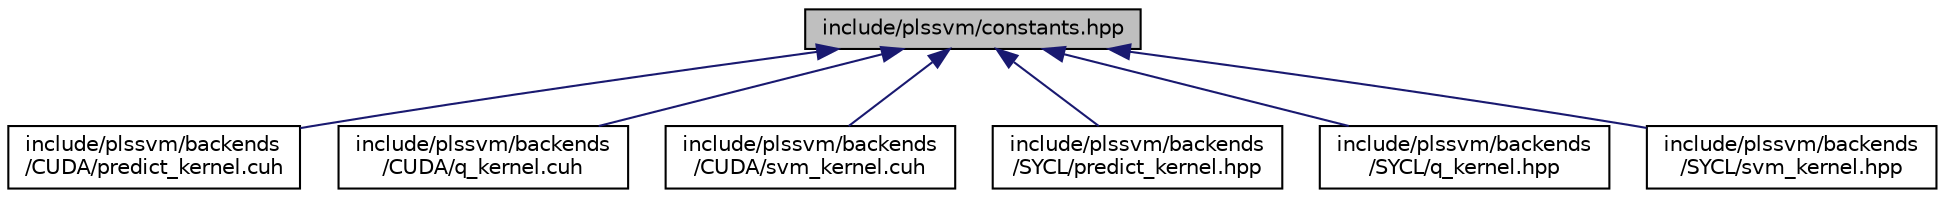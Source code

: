 digraph "include/plssvm/constants.hpp"
{
 // LATEX_PDF_SIZE
  edge [fontname="Helvetica",fontsize="10",labelfontname="Helvetica",labelfontsize="10"];
  node [fontname="Helvetica",fontsize="10",shape=record];
  Node1 [label="include/plssvm/constants.hpp",height=0.2,width=0.4,color="black", fillcolor="grey75", style="filled", fontcolor="black",tooltip="Global type definitions and compile-time constants."];
  Node1 -> Node2 [dir="back",color="midnightblue",fontsize="10",style="solid",fontname="Helvetica"];
  Node2 [label="include/plssvm/backends\l/CUDA/predict_kernel.cuh",height=0.2,width=0.4,color="black", fillcolor="white", style="filled",URL="$predict__kernel_8cuh.html",tooltip="Defines the functions used for prediction for the C-SVM using the CUDA backend."];
  Node1 -> Node3 [dir="back",color="midnightblue",fontsize="10",style="solid",fontname="Helvetica"];
  Node3 [label="include/plssvm/backends\l/CUDA/q_kernel.cuh",height=0.2,width=0.4,color="black", fillcolor="white", style="filled",URL="$q__kernel_8cuh.html",tooltip="Defines CUDA functions for generating the q vector."];
  Node1 -> Node4 [dir="back",color="midnightblue",fontsize="10",style="solid",fontname="Helvetica"];
  Node4 [label="include/plssvm/backends\l/CUDA/svm_kernel.cuh",height=0.2,width=0.4,color="black", fillcolor="white", style="filled",URL="$svm__kernel_8cuh.html",tooltip="Defines the kernel functions for the C-SVM using the CUDA backend."];
  Node1 -> Node5 [dir="back",color="midnightblue",fontsize="10",style="solid",fontname="Helvetica"];
  Node5 [label="include/plssvm/backends\l/SYCL/predict_kernel.hpp",height=0.2,width=0.4,color="black", fillcolor="white", style="filled",URL="$predict__kernel_8hpp.html",tooltip="Defines the functions used for prediction for the C-SVM using the SYCL backend."];
  Node1 -> Node6 [dir="back",color="midnightblue",fontsize="10",style="solid",fontname="Helvetica"];
  Node6 [label="include/plssvm/backends\l/SYCL/q_kernel.hpp",height=0.2,width=0.4,color="black", fillcolor="white", style="filled",URL="$SYCL_2q__kernel_8hpp.html",tooltip="Defines SYCL functions for generating the q vector."];
  Node1 -> Node7 [dir="back",color="midnightblue",fontsize="10",style="solid",fontname="Helvetica"];
  Node7 [label="include/plssvm/backends\l/SYCL/svm_kernel.hpp",height=0.2,width=0.4,color="black", fillcolor="white", style="filled",URL="$SYCL_2svm__kernel_8hpp.html",tooltip="Defines the kernel functions for the C-SVM using the SYCL backend."];
}
